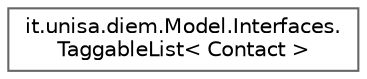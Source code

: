 digraph "Graphical Class Hierarchy"
{
 // LATEX_PDF_SIZE
  bgcolor="transparent";
  edge [fontname=Helvetica,fontsize=10,labelfontname=Helvetica,labelfontsize=10];
  node [fontname=Helvetica,fontsize=10,shape=box,height=0.2,width=0.4];
  rankdir="LR";
  Node0 [id="Node000000",label="it.unisa.diem.Model.Interfaces.\lTaggableList\< Contact \>",height=0.2,width=0.4,color="grey40", fillcolor="white", style="filled",URL="$interfaceit_1_1unisa_1_1diem_1_1Model_1_1Interfaces_1_1TaggableList.html",tooltip=" "];
}
